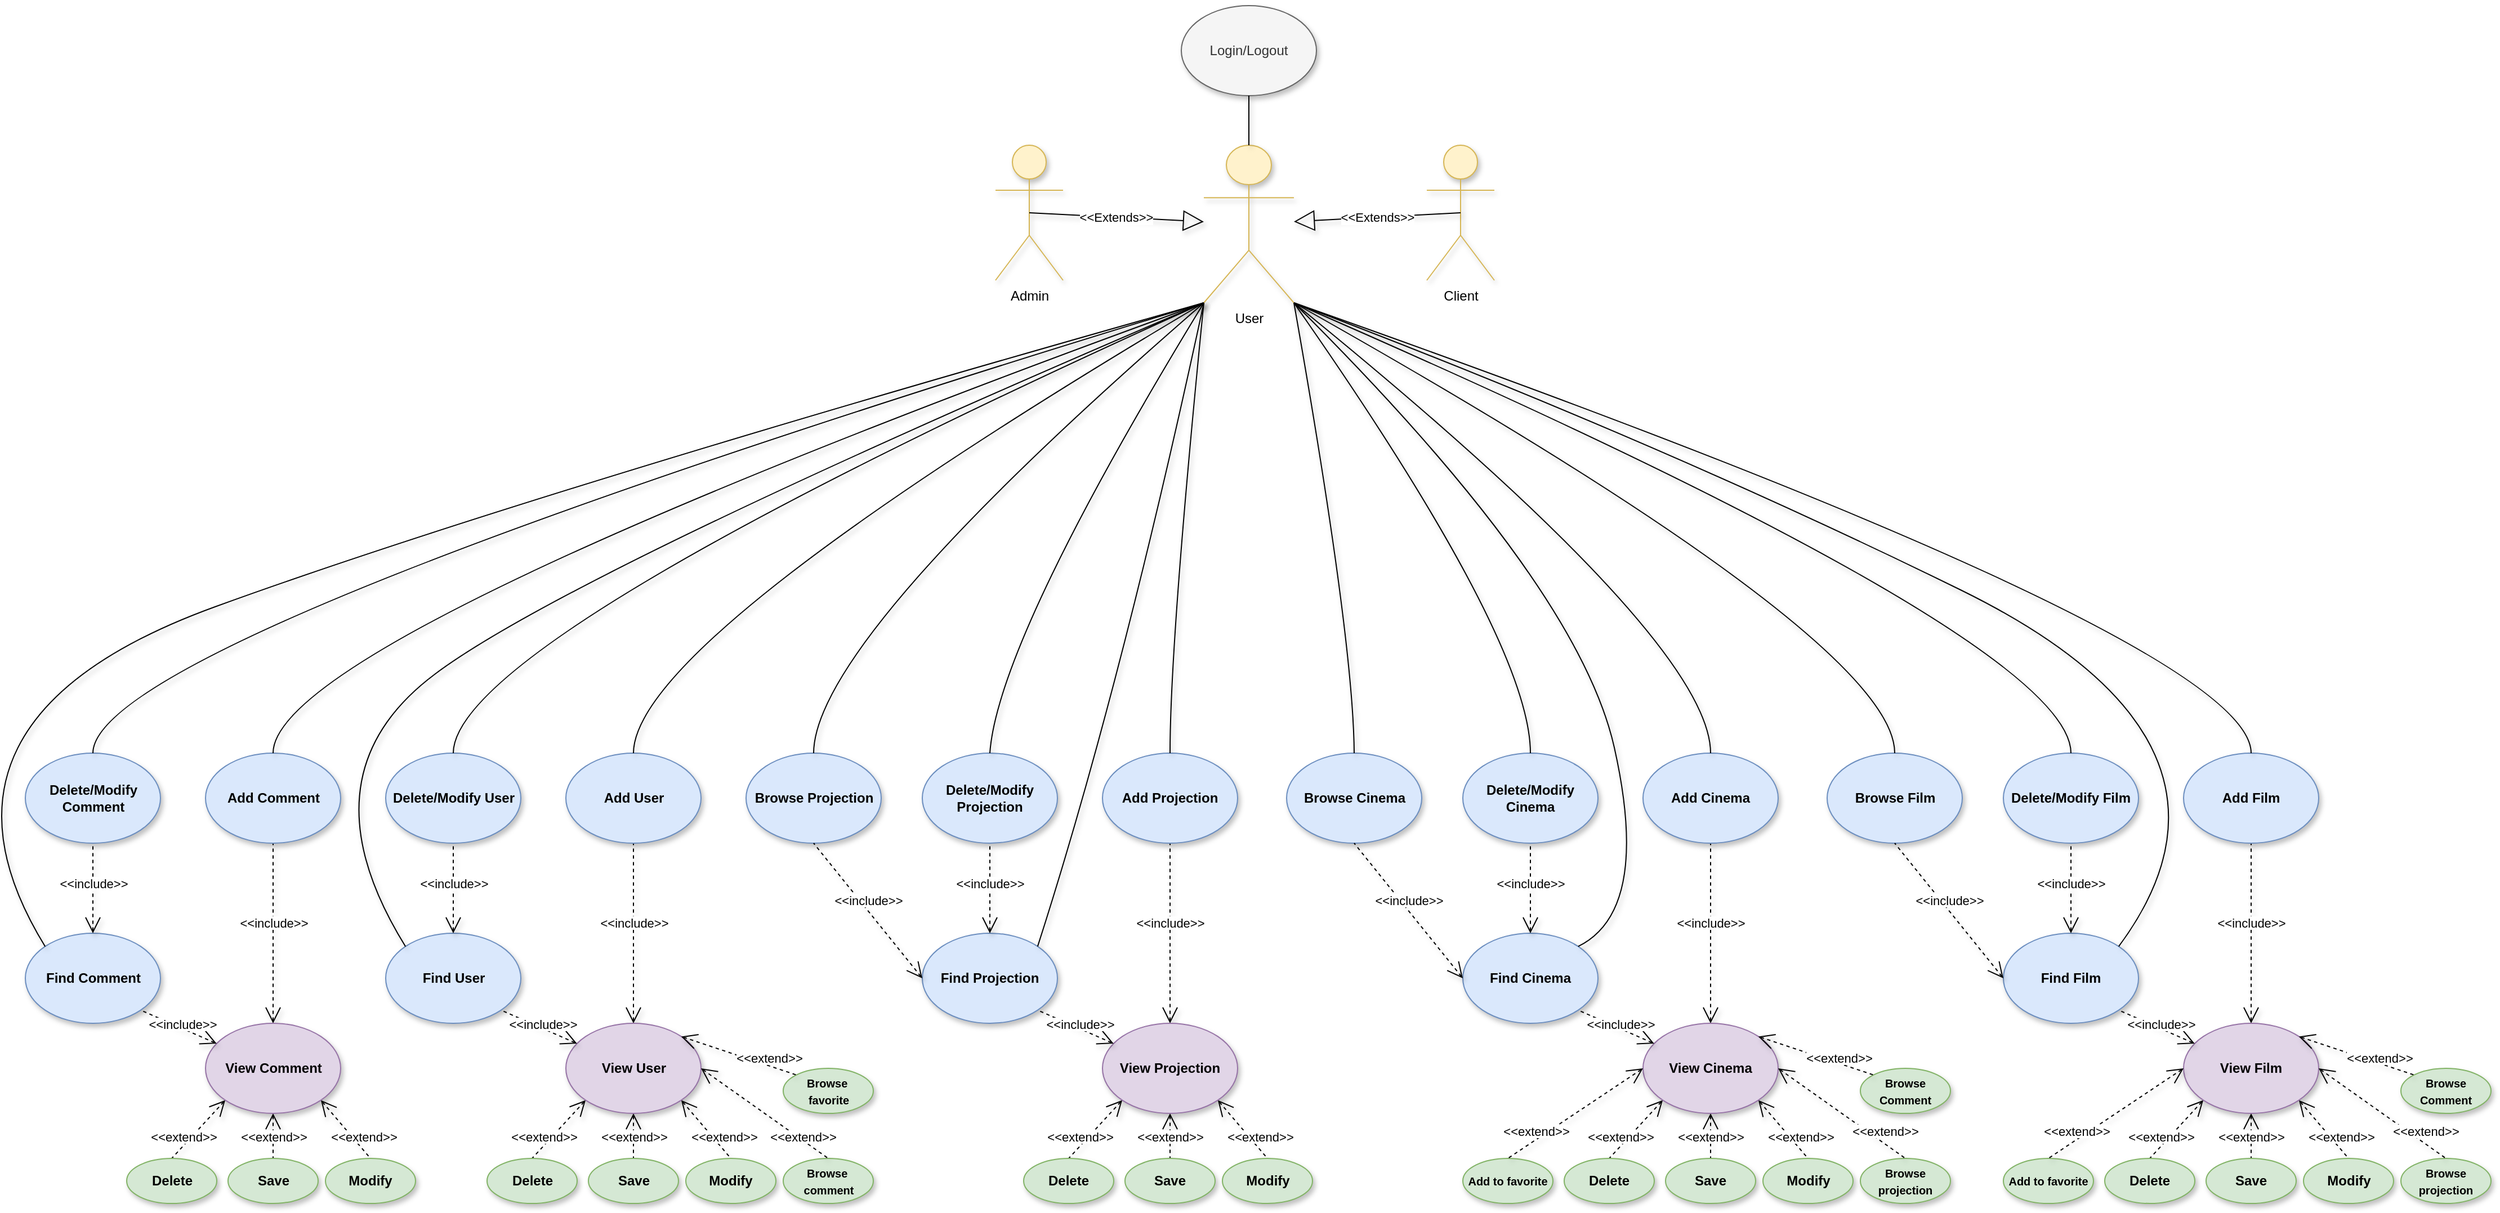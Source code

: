 <mxfile version="12.1.0" type="device" pages="1"><diagram id="BbvuW23b8s510joW4BoM" name="Pagina-1"><mxGraphModel dx="3236" dy="1794" grid="1" gridSize="10" guides="1" tooltips="1" connect="1" arrows="1" fold="1" page="1" pageScale="1" pageWidth="827" pageHeight="1169" math="0" shadow="0"><root><mxCell id="0"/><mxCell id="1" parent="0"/><mxCell id="h_1b7yaZ3pGZxx54D0NZ-1" value="User" style="shape=umlActor;verticalLabelPosition=bottom;labelBackgroundColor=#ffffff;verticalAlign=top;html=1;outlineConnect=0;fillColor=#fff2cc;strokeColor=#d6b656;shadow=1;" parent="1" vertex="1"><mxGeometry x="363" y="160" width="80" height="140" as="geometry"/></mxCell><mxCell id="h_1b7yaZ3pGZxx54D0NZ-2" value="Client" style="shape=umlActor;verticalLabelPosition=bottom;labelBackgroundColor=#ffffff;verticalAlign=top;html=1;outlineConnect=0;fillColor=#fff2cc;strokeColor=#d6b656;shadow=1;" parent="1" vertex="1"><mxGeometry x="561" y="160" width="60" height="120" as="geometry"/></mxCell><mxCell id="h_1b7yaZ3pGZxx54D0NZ-3" value="Admin" style="shape=umlActor;verticalLabelPosition=bottom;labelBackgroundColor=#ffffff;verticalAlign=top;html=1;outlineConnect=0;fillColor=#fff2cc;strokeColor=#d6b656;shadow=1;" parent="1" vertex="1"><mxGeometry x="178" y="160" width="60" height="120" as="geometry"/></mxCell><mxCell id="h_1b7yaZ3pGZxx54D0NZ-4" value="&amp;lt;&amp;lt;Extends&amp;gt;&amp;gt;" style="endArrow=block;endSize=16;endFill=0;html=1;exitX=0.5;exitY=0.5;exitDx=0;exitDy=0;exitPerimeter=0;shadow=1;" parent="1" source="h_1b7yaZ3pGZxx54D0NZ-2" target="h_1b7yaZ3pGZxx54D0NZ-1" edge="1"><mxGeometry width="160" relative="1" as="geometry"><mxPoint x="541" y="216" as="sourcePoint"/><mxPoint x="196.5" y="361" as="targetPoint"/></mxGeometry></mxCell><mxCell id="h_1b7yaZ3pGZxx54D0NZ-5" value="&amp;lt;&amp;lt;Extends&amp;gt;&amp;gt;" style="endArrow=block;endSize=16;endFill=0;html=1;exitX=0.5;exitY=0.5;exitDx=0;exitDy=0;exitPerimeter=0;shadow=1;" parent="1" source="h_1b7yaZ3pGZxx54D0NZ-3" target="h_1b7yaZ3pGZxx54D0NZ-1" edge="1"><mxGeometry width="160" relative="1" as="geometry"><mxPoint x="390" y="126" as="sourcePoint"/><mxPoint x="156.5" y="81" as="targetPoint"/></mxGeometry></mxCell><mxCell id="h_1b7yaZ3pGZxx54D0NZ-18" value="Login/Logout" style="ellipse;whiteSpace=wrap;html=1;fillColor=#f5f5f5;strokeColor=#666666;fontColor=#333333;shadow=1;" parent="1" vertex="1"><mxGeometry x="343" y="36" width="120" height="80" as="geometry"/></mxCell><mxCell id="a5YpvVyCK3dBmjp6k323-4" value="&lt;span style=&quot;background-color: rgb(255 , 255 , 255)&quot;&gt;&amp;lt;&amp;lt;include&amp;gt;&amp;gt;&lt;/span&gt;" style="edgeStyle=none;html=1;startArrow=open;endArrow=none;startSize=12;verticalAlign=bottom;dashed=1;labelBackgroundColor=none;entryX=0.5;entryY=1;entryDx=0;entryDy=0;exitX=0.5;exitY=0;exitDx=0;exitDy=0;shadow=1;" parent="1" source="a5YpvVyCK3dBmjp6k323-8" target="a5YpvVyCK3dBmjp6k323-15" edge="1"><mxGeometry width="160" relative="1" as="geometry"><mxPoint x="372" y="716" as="sourcePoint"/><mxPoint x="692.86" y="953.64" as="targetPoint"/><mxPoint as="offset"/></mxGeometry></mxCell><mxCell id="a5YpvVyCK3dBmjp6k323-5" value="&lt;span style=&quot;background-color: rgb(255 , 255 , 255)&quot;&gt;&amp;lt;&amp;lt;extend&amp;gt;&amp;gt;&lt;/span&gt;" style="edgeStyle=none;html=1;startArrow=open;endArrow=none;startSize=12;verticalAlign=bottom;dashed=1;labelBackgroundColor=none;exitX=0;exitY=1;exitDx=0;exitDy=0;entryX=0.5;entryY=0;entryDx=0;entryDy=0;shadow=1;" parent="1" source="a5YpvVyCK3dBmjp6k323-8" target="a5YpvVyCK3dBmjp6k323-9" edge="1"><mxGeometry x="0.598" y="1" width="160" relative="1" as="geometry"><mxPoint x="-69.28" y="996.9" as="sourcePoint"/><mxPoint x="-453.5" y="839" as="targetPoint"/><mxPoint as="offset"/></mxGeometry></mxCell><mxCell id="a5YpvVyCK3dBmjp6k323-6" value="&lt;span style=&quot;background-color: rgb(255 , 255 , 255)&quot;&gt;&amp;lt;&amp;lt;extend&amp;gt;&amp;gt;&lt;/span&gt;" style="edgeStyle=none;html=1;startArrow=open;endArrow=none;startSize=12;verticalAlign=bottom;dashed=1;labelBackgroundColor=none;entryX=0.5;entryY=0;entryDx=0;entryDy=0;exitX=0.5;exitY=1;exitDx=0;exitDy=0;shadow=1;" parent="1" source="a5YpvVyCK3dBmjp6k323-8" target="a5YpvVyCK3dBmjp6k323-10" edge="1"><mxGeometry x="0.5" width="160" relative="1" as="geometry"><mxPoint x="-69.28" y="981.9" as="sourcePoint"/><mxPoint x="-183.56" y="984.22" as="targetPoint"/><mxPoint as="offset"/></mxGeometry></mxCell><mxCell id="a5YpvVyCK3dBmjp6k323-7" value="&lt;span style=&quot;background-color: rgb(255 , 255 , 255)&quot;&gt;&amp;lt;&amp;lt;extend&amp;gt;&amp;gt;&lt;/span&gt;" style="edgeStyle=none;html=1;startArrow=open;endArrow=none;startSize=12;verticalAlign=bottom;dashed=1;labelBackgroundColor=none;entryX=0.5;entryY=0;entryDx=0;entryDy=0;exitX=1;exitY=1;exitDx=0;exitDy=0;shadow=1;" parent="1" source="a5YpvVyCK3dBmjp6k323-8" target="a5YpvVyCK3dBmjp6k323-11" edge="1"><mxGeometry x="0.652" y="2" width="160" relative="1" as="geometry"><mxPoint x="-69.28" y="957.9" as="sourcePoint"/><mxPoint x="-183.56" y="960.22" as="targetPoint"/><mxPoint as="offset"/></mxGeometry></mxCell><mxCell id="a5YpvVyCK3dBmjp6k323-8" value="View Comment" style="ellipse;whiteSpace=wrap;html=1;fontStyle=1;fillColor=#e1d5e7;strokeColor=#9673a6;shadow=1;" parent="1" vertex="1"><mxGeometry x="-523.5" y="940" width="120" height="80" as="geometry"/></mxCell><mxCell id="a5YpvVyCK3dBmjp6k323-9" value="Delete" style="ellipse;whiteSpace=wrap;html=1;fontStyle=1;fillColor=#d5e8d4;strokeColor=#82b366;shadow=1;" parent="1" vertex="1"><mxGeometry x="-593.5" y="1060" width="80" height="40" as="geometry"/></mxCell><mxCell id="a5YpvVyCK3dBmjp6k323-10" value="Save" style="ellipse;whiteSpace=wrap;html=1;fontStyle=1;fillColor=#d5e8d4;strokeColor=#82b366;shadow=1;" parent="1" vertex="1"><mxGeometry x="-503.5" y="1060" width="80" height="40" as="geometry"/></mxCell><mxCell id="a5YpvVyCK3dBmjp6k323-11" value="Modify" style="ellipse;whiteSpace=wrap;html=1;fontStyle=1;fillColor=#d5e8d4;strokeColor=#82b366;shadow=1;" parent="1" vertex="1"><mxGeometry x="-417" y="1060" width="80" height="40" as="geometry"/></mxCell><mxCell id="a5YpvVyCK3dBmjp6k323-12" value="Find Comment" style="ellipse;whiteSpace=wrap;html=1;fontStyle=1;fillColor=#dae8fc;strokeColor=#6c8ebf;shadow=1;" parent="1" vertex="1"><mxGeometry x="-683.5" y="860" width="120" height="80" as="geometry"/></mxCell><mxCell id="a5YpvVyCK3dBmjp6k323-13" value="Delete/Modify Comment" style="ellipse;whiteSpace=wrap;html=1;fontStyle=1;fillColor=#dae8fc;strokeColor=#6c8ebf;shadow=1;" parent="1" vertex="1"><mxGeometry x="-683.5" y="700" width="120" height="80" as="geometry"/></mxCell><mxCell id="a5YpvVyCK3dBmjp6k323-14" value="&lt;span style=&quot;background-color: rgb(255 , 255 , 255)&quot;&gt;&amp;lt;&amp;lt;include&amp;gt;&amp;gt;&lt;/span&gt;" style="edgeStyle=none;html=1;startArrow=open;endArrow=none;startSize=12;verticalAlign=bottom;dashed=1;labelBackgroundColor=none;entryX=0.5;entryY=1;entryDx=0;entryDy=0;shadow=1;" parent="1" source="a5YpvVyCK3dBmjp6k323-12" target="a5YpvVyCK3dBmjp6k323-13" edge="1"><mxGeometry x="-0.111" width="160" relative="1" as="geometry"><mxPoint x="53" y="766" as="sourcePoint"/><mxPoint x="52.04" y="724.88" as="targetPoint"/><mxPoint as="offset"/></mxGeometry></mxCell><mxCell id="a5YpvVyCK3dBmjp6k323-15" value="Add Comment" style="ellipse;whiteSpace=wrap;html=1;fontStyle=1;fillColor=#dae8fc;strokeColor=#6c8ebf;shadow=1;" parent="1" vertex="1"><mxGeometry x="-523.5" y="700" width="120" height="80" as="geometry"/></mxCell><mxCell id="a5YpvVyCK3dBmjp6k323-16" value="&lt;span style=&quot;background-color: rgb(255 , 255 , 255)&quot;&gt;&amp;lt;&amp;lt;include&amp;gt;&amp;gt;&lt;/span&gt;" style="edgeStyle=none;html=1;startArrow=open;endArrow=none;startSize=12;verticalAlign=bottom;dashed=1;labelBackgroundColor=none;entryX=1;entryY=1;entryDx=0;entryDy=0;shadow=1;" parent="1" source="a5YpvVyCK3dBmjp6k323-8" target="a5YpvVyCK3dBmjp6k323-12" edge="1"><mxGeometry x="-0.178" y="5" width="160" relative="1" as="geometry"><mxPoint x="-493.5" y="940" as="sourcePoint"/><mxPoint x="-499.9" y="775.76" as="targetPoint"/><mxPoint as="offset"/></mxGeometry></mxCell><mxCell id="a5YpvVyCK3dBmjp6k323-30" value="&lt;span style=&quot;background-color: rgb(255 , 255 , 255)&quot;&gt;&amp;lt;&amp;lt;include&amp;gt;&amp;gt;&lt;/span&gt;" style="edgeStyle=none;html=1;startArrow=open;endArrow=none;startSize=12;verticalAlign=bottom;dashed=1;labelBackgroundColor=none;entryX=0.5;entryY=1;entryDx=0;entryDy=0;exitX=0.5;exitY=0;exitDx=0;exitDy=0;shadow=1;" parent="1" source="a5YpvVyCK3dBmjp6k323-34" target="a5YpvVyCK3dBmjp6k323-41" edge="1"><mxGeometry width="160" relative="1" as="geometry"><mxPoint x="692" y="716" as="sourcePoint"/><mxPoint x="1012.86" y="953.64" as="targetPoint"/><mxPoint as="offset"/></mxGeometry></mxCell><mxCell id="a5YpvVyCK3dBmjp6k323-31" value="&lt;span style=&quot;background-color: rgb(255 , 255 , 255)&quot;&gt;&amp;lt;&amp;lt;extend&amp;gt;&amp;gt;&lt;/span&gt;" style="edgeStyle=none;html=1;startArrow=open;endArrow=none;startSize=12;verticalAlign=bottom;dashed=1;labelBackgroundColor=none;exitX=0;exitY=1;exitDx=0;exitDy=0;entryX=0.5;entryY=0;entryDx=0;entryDy=0;shadow=1;" parent="1" source="a5YpvVyCK3dBmjp6k323-34" target="a5YpvVyCK3dBmjp6k323-35" edge="1"><mxGeometry x="0.598" y="1" width="160" relative="1" as="geometry"><mxPoint x="250.72" y="996.9" as="sourcePoint"/><mxPoint x="-133.5" y="839" as="targetPoint"/><mxPoint as="offset"/></mxGeometry></mxCell><mxCell id="a5YpvVyCK3dBmjp6k323-32" value="&lt;span style=&quot;background-color: rgb(255 , 255 , 255)&quot;&gt;&amp;lt;&amp;lt;extend&amp;gt;&amp;gt;&lt;/span&gt;" style="edgeStyle=none;html=1;startArrow=open;endArrow=none;startSize=12;verticalAlign=bottom;dashed=1;labelBackgroundColor=none;entryX=0.5;entryY=0;entryDx=0;entryDy=0;exitX=0.5;exitY=1;exitDx=0;exitDy=0;shadow=1;" parent="1" source="a5YpvVyCK3dBmjp6k323-34" target="a5YpvVyCK3dBmjp6k323-36" edge="1"><mxGeometry x="0.5" width="160" relative="1" as="geometry"><mxPoint x="250.72" y="981.9" as="sourcePoint"/><mxPoint x="136.44" y="984.22" as="targetPoint"/><mxPoint as="offset"/></mxGeometry></mxCell><mxCell id="a5YpvVyCK3dBmjp6k323-33" value="&lt;span style=&quot;background-color: rgb(255 , 255 , 255)&quot;&gt;&amp;lt;&amp;lt;extend&amp;gt;&amp;gt;&lt;/span&gt;" style="edgeStyle=none;html=1;startArrow=open;endArrow=none;startSize=12;verticalAlign=bottom;dashed=1;labelBackgroundColor=none;entryX=0.5;entryY=0;entryDx=0;entryDy=0;exitX=1;exitY=1;exitDx=0;exitDy=0;shadow=1;" parent="1" source="a5YpvVyCK3dBmjp6k323-34" target="a5YpvVyCK3dBmjp6k323-37" edge="1"><mxGeometry x="0.652" y="2" width="160" relative="1" as="geometry"><mxPoint x="250.72" y="957.9" as="sourcePoint"/><mxPoint x="136.44" y="960.22" as="targetPoint"/><mxPoint as="offset"/></mxGeometry></mxCell><mxCell id="a5YpvVyCK3dBmjp6k323-34" value="View User" style="ellipse;whiteSpace=wrap;html=1;fontStyle=1;fillColor=#e1d5e7;strokeColor=#9673a6;shadow=1;" parent="1" vertex="1"><mxGeometry x="-203.5" y="940" width="120" height="80" as="geometry"/></mxCell><mxCell id="a5YpvVyCK3dBmjp6k323-35" value="Delete" style="ellipse;whiteSpace=wrap;html=1;fontStyle=1;fillColor=#d5e8d4;strokeColor=#82b366;shadow=1;" parent="1" vertex="1"><mxGeometry x="-273.5" y="1060" width="80" height="40" as="geometry"/></mxCell><mxCell id="a5YpvVyCK3dBmjp6k323-36" value="Save" style="ellipse;whiteSpace=wrap;html=1;fontStyle=1;fillColor=#d5e8d4;strokeColor=#82b366;shadow=1;" parent="1" vertex="1"><mxGeometry x="-183.5" y="1060" width="80" height="40" as="geometry"/></mxCell><mxCell id="a5YpvVyCK3dBmjp6k323-37" value="Modify" style="ellipse;whiteSpace=wrap;html=1;fontStyle=1;fillColor=#d5e8d4;strokeColor=#82b366;shadow=1;" parent="1" vertex="1"><mxGeometry x="-97" y="1060" width="80" height="40" as="geometry"/></mxCell><mxCell id="a5YpvVyCK3dBmjp6k323-38" value="Find User" style="ellipse;whiteSpace=wrap;html=1;fontStyle=1;fillColor=#dae8fc;strokeColor=#6c8ebf;shadow=1;" parent="1" vertex="1"><mxGeometry x="-363.5" y="860" width="120" height="80" as="geometry"/></mxCell><mxCell id="a5YpvVyCK3dBmjp6k323-39" value="Delete/Modify User" style="ellipse;whiteSpace=wrap;html=1;fontStyle=1;fillColor=#dae8fc;strokeColor=#6c8ebf;shadow=1;" parent="1" vertex="1"><mxGeometry x="-363.5" y="700" width="120" height="80" as="geometry"/></mxCell><mxCell id="a5YpvVyCK3dBmjp6k323-40" value="&lt;span style=&quot;background-color: rgb(255 , 255 , 255)&quot;&gt;&amp;lt;&amp;lt;include&amp;gt;&amp;gt;&lt;/span&gt;" style="edgeStyle=none;html=1;startArrow=open;endArrow=none;startSize=12;verticalAlign=bottom;dashed=1;labelBackgroundColor=none;entryX=0.5;entryY=1;entryDx=0;entryDy=0;shadow=1;" parent="1" source="a5YpvVyCK3dBmjp6k323-38" target="a5YpvVyCK3dBmjp6k323-39" edge="1"><mxGeometry x="-0.111" width="160" relative="1" as="geometry"><mxPoint x="373" y="766" as="sourcePoint"/><mxPoint x="372.04" y="724.88" as="targetPoint"/><mxPoint as="offset"/></mxGeometry></mxCell><mxCell id="a5YpvVyCK3dBmjp6k323-41" value="Add User" style="ellipse;whiteSpace=wrap;html=1;fontStyle=1;fillColor=#dae8fc;strokeColor=#6c8ebf;shadow=1;" parent="1" vertex="1"><mxGeometry x="-203.5" y="700" width="120" height="80" as="geometry"/></mxCell><mxCell id="a5YpvVyCK3dBmjp6k323-42" value="&lt;span style=&quot;background-color: rgb(255 , 255 , 255)&quot;&gt;&amp;lt;&amp;lt;include&amp;gt;&amp;gt;&lt;/span&gt;" style="edgeStyle=none;html=1;startArrow=open;endArrow=none;startSize=12;verticalAlign=bottom;dashed=1;labelBackgroundColor=none;entryX=1;entryY=1;entryDx=0;entryDy=0;shadow=1;" parent="1" source="a5YpvVyCK3dBmjp6k323-34" target="a5YpvVyCK3dBmjp6k323-38" edge="1"><mxGeometry x="-0.178" y="5" width="160" relative="1" as="geometry"><mxPoint x="-173.5" y="940" as="sourcePoint"/><mxPoint x="-179.9" y="775.76" as="targetPoint"/><mxPoint as="offset"/></mxGeometry></mxCell><mxCell id="a5YpvVyCK3dBmjp6k323-82" value="&lt;span style=&quot;background-color: rgb(255 , 255 , 255)&quot;&gt;&amp;lt;&amp;lt;include&amp;gt;&amp;gt;&lt;/span&gt;" style="edgeStyle=none;html=1;startArrow=open;endArrow=none;startSize=12;verticalAlign=bottom;dashed=1;labelBackgroundColor=none;entryX=0.5;entryY=1;entryDx=0;entryDy=0;exitX=0.5;exitY=0;exitDx=0;exitDy=0;shadow=1;" parent="1" source="a5YpvVyCK3dBmjp6k323-86" target="a5YpvVyCK3dBmjp6k323-93" edge="1"><mxGeometry width="160" relative="1" as="geometry"><mxPoint x="1168.5" y="716" as="sourcePoint"/><mxPoint x="1489.36" y="953.64" as="targetPoint"/><mxPoint as="offset"/></mxGeometry></mxCell><mxCell id="a5YpvVyCK3dBmjp6k323-83" value="&lt;span style=&quot;background-color: rgb(255 , 255 , 255)&quot;&gt;&amp;lt;&amp;lt;extend&amp;gt;&amp;gt;&lt;/span&gt;" style="edgeStyle=none;html=1;startArrow=open;endArrow=none;startSize=12;verticalAlign=bottom;dashed=1;labelBackgroundColor=none;exitX=0;exitY=1;exitDx=0;exitDy=0;entryX=0.5;entryY=0;entryDx=0;entryDy=0;shadow=1;" parent="1" source="a5YpvVyCK3dBmjp6k323-86" target="a5YpvVyCK3dBmjp6k323-87" edge="1"><mxGeometry x="0.598" y="1" width="160" relative="1" as="geometry"><mxPoint x="606.22" y="996.9" as="sourcePoint"/><mxPoint x="222" y="839" as="targetPoint"/><mxPoint as="offset"/></mxGeometry></mxCell><mxCell id="a5YpvVyCK3dBmjp6k323-84" value="&lt;span style=&quot;background-color: rgb(255 , 255 , 255)&quot;&gt;&amp;lt;&amp;lt;extend&amp;gt;&amp;gt;&lt;/span&gt;" style="edgeStyle=none;html=1;startArrow=open;endArrow=none;startSize=12;verticalAlign=bottom;dashed=1;labelBackgroundColor=none;entryX=0.5;entryY=0;entryDx=0;entryDy=0;exitX=0.5;exitY=1;exitDx=0;exitDy=0;shadow=1;" parent="1" source="a5YpvVyCK3dBmjp6k323-86" target="a5YpvVyCK3dBmjp6k323-88" edge="1"><mxGeometry x="0.5" width="160" relative="1" as="geometry"><mxPoint x="606.22" y="981.9" as="sourcePoint"/><mxPoint x="491.94" y="984.22" as="targetPoint"/><mxPoint as="offset"/></mxGeometry></mxCell><mxCell id="a5YpvVyCK3dBmjp6k323-85" value="&lt;span style=&quot;background-color: rgb(255 , 255 , 255)&quot;&gt;&amp;lt;&amp;lt;extend&amp;gt;&amp;gt;&lt;/span&gt;" style="edgeStyle=none;html=1;startArrow=open;endArrow=none;startSize=12;verticalAlign=bottom;dashed=1;labelBackgroundColor=none;entryX=0.5;entryY=0;entryDx=0;entryDy=0;exitX=1;exitY=1;exitDx=0;exitDy=0;shadow=1;" parent="1" source="a5YpvVyCK3dBmjp6k323-86" target="a5YpvVyCK3dBmjp6k323-89" edge="1"><mxGeometry x="0.652" y="2" width="160" relative="1" as="geometry"><mxPoint x="606.22" y="957.9" as="sourcePoint"/><mxPoint x="491.94" y="960.22" as="targetPoint"/><mxPoint as="offset"/></mxGeometry></mxCell><mxCell id="a5YpvVyCK3dBmjp6k323-86" value="View Projection" style="ellipse;whiteSpace=wrap;html=1;fontStyle=1;fillColor=#e1d5e7;strokeColor=#9673a6;shadow=1;" parent="1" vertex="1"><mxGeometry x="273" y="940" width="120" height="80" as="geometry"/></mxCell><mxCell id="a5YpvVyCK3dBmjp6k323-87" value="Delete" style="ellipse;whiteSpace=wrap;html=1;fontStyle=1;fillColor=#d5e8d4;strokeColor=#82b366;shadow=1;" parent="1" vertex="1"><mxGeometry x="203" y="1060" width="80" height="40" as="geometry"/></mxCell><mxCell id="a5YpvVyCK3dBmjp6k323-88" value="Save" style="ellipse;whiteSpace=wrap;html=1;fontStyle=1;fillColor=#d5e8d4;strokeColor=#82b366;shadow=1;" parent="1" vertex="1"><mxGeometry x="293" y="1060" width="80" height="40" as="geometry"/></mxCell><mxCell id="a5YpvVyCK3dBmjp6k323-89" value="Modify" style="ellipse;whiteSpace=wrap;html=1;fontStyle=1;fillColor=#d5e8d4;strokeColor=#82b366;shadow=1;" parent="1" vertex="1"><mxGeometry x="379.5" y="1060" width="80" height="40" as="geometry"/></mxCell><mxCell id="a5YpvVyCK3dBmjp6k323-90" value="Find Projection" style="ellipse;whiteSpace=wrap;html=1;fontStyle=1;fillColor=#dae8fc;strokeColor=#6c8ebf;shadow=1;" parent="1" vertex="1"><mxGeometry x="113" y="860" width="120" height="80" as="geometry"/></mxCell><mxCell id="a5YpvVyCK3dBmjp6k323-91" value="Delete/Modify Projection" style="ellipse;whiteSpace=wrap;html=1;fontStyle=1;fillColor=#dae8fc;strokeColor=#6c8ebf;shadow=1;" parent="1" vertex="1"><mxGeometry x="113" y="700" width="120" height="80" as="geometry"/></mxCell><mxCell id="a5YpvVyCK3dBmjp6k323-92" value="&lt;span style=&quot;background-color: rgb(255 , 255 , 255)&quot;&gt;&amp;lt;&amp;lt;include&amp;gt;&amp;gt;&lt;/span&gt;" style="edgeStyle=none;html=1;startArrow=open;endArrow=none;startSize=12;verticalAlign=bottom;dashed=1;labelBackgroundColor=none;entryX=0.5;entryY=1;entryDx=0;entryDy=0;shadow=1;" parent="1" source="a5YpvVyCK3dBmjp6k323-90" target="a5YpvVyCK3dBmjp6k323-91" edge="1"><mxGeometry x="-0.111" width="160" relative="1" as="geometry"><mxPoint x="849.5" y="766" as="sourcePoint"/><mxPoint x="848.54" y="724.88" as="targetPoint"/><mxPoint as="offset"/></mxGeometry></mxCell><mxCell id="a5YpvVyCK3dBmjp6k323-93" value="Add Projection" style="ellipse;whiteSpace=wrap;html=1;fontStyle=1;fillColor=#dae8fc;strokeColor=#6c8ebf;shadow=1;" parent="1" vertex="1"><mxGeometry x="273" y="700" width="120" height="80" as="geometry"/></mxCell><mxCell id="a5YpvVyCK3dBmjp6k323-94" value="&lt;span style=&quot;background-color: rgb(255 , 255 , 255)&quot;&gt;&amp;lt;&amp;lt;include&amp;gt;&amp;gt;&lt;/span&gt;" style="edgeStyle=none;html=1;startArrow=open;endArrow=none;startSize=12;verticalAlign=bottom;dashed=1;labelBackgroundColor=none;entryX=1;entryY=1;entryDx=0;entryDy=0;shadow=1;" parent="1" source="a5YpvVyCK3dBmjp6k323-86" target="a5YpvVyCK3dBmjp6k323-90" edge="1"><mxGeometry x="-0.178" y="5" width="160" relative="1" as="geometry"><mxPoint x="303" y="940" as="sourcePoint"/><mxPoint x="296.6" y="775.76" as="targetPoint"/><mxPoint as="offset"/></mxGeometry></mxCell><mxCell id="a5YpvVyCK3dBmjp6k323-96" value="&lt;b&gt;Browse&amp;nbsp;&lt;/b&gt;Projection" style="ellipse;whiteSpace=wrap;html=1;fontStyle=1;fillColor=#dae8fc;strokeColor=#6c8ebf;shadow=1;" parent="1" vertex="1"><mxGeometry x="-43.5" y="700" width="120" height="80" as="geometry"/></mxCell><mxCell id="a5YpvVyCK3dBmjp6k323-98" value="&lt;span style=&quot;background-color: rgb(255 , 255 , 255)&quot;&gt;&amp;lt;&amp;lt;include&amp;gt;&amp;gt;&lt;/span&gt;" style="edgeStyle=none;html=1;startArrow=open;endArrow=none;startSize=12;verticalAlign=bottom;dashed=1;labelBackgroundColor=none;entryX=0.5;entryY=1;entryDx=0;entryDy=0;exitX=0;exitY=0.5;exitDx=0;exitDy=0;shadow=1;" parent="1" source="a5YpvVyCK3dBmjp6k323-90" target="a5YpvVyCK3dBmjp6k323-96" edge="1"><mxGeometry width="160" relative="1" as="geometry"><mxPoint x="-133.5" y="950" as="sourcePoint"/><mxPoint x="-133.5" y="790" as="targetPoint"/><mxPoint as="offset"/></mxGeometry></mxCell><mxCell id="a5YpvVyCK3dBmjp6k323-99" value="&lt;span style=&quot;background-color: rgb(255 , 255 , 255)&quot;&gt;&amp;lt;&amp;lt;include&amp;gt;&amp;gt;&lt;/span&gt;" style="edgeStyle=none;html=1;startArrow=open;endArrow=none;startSize=12;verticalAlign=bottom;dashed=1;labelBackgroundColor=none;entryX=0.5;entryY=1;entryDx=0;entryDy=0;exitX=0.5;exitY=0;exitDx=0;exitDy=0;shadow=1;" parent="1" source="a5YpvVyCK3dBmjp6k323-103" target="a5YpvVyCK3dBmjp6k323-110" edge="1"><mxGeometry width="160" relative="1" as="geometry"><mxPoint x="1648.5" y="716" as="sourcePoint"/><mxPoint x="1969.36" y="953.64" as="targetPoint"/><mxPoint as="offset"/></mxGeometry></mxCell><mxCell id="a5YpvVyCK3dBmjp6k323-100" value="&lt;span style=&quot;background-color: rgb(255 , 255 , 255)&quot;&gt;&amp;lt;&amp;lt;extend&amp;gt;&amp;gt;&lt;/span&gt;" style="edgeStyle=none;html=1;startArrow=open;endArrow=none;startSize=12;verticalAlign=bottom;dashed=1;labelBackgroundColor=none;exitX=0;exitY=1;exitDx=0;exitDy=0;entryX=0.5;entryY=0;entryDx=0;entryDy=0;shadow=1;" parent="1" source="a5YpvVyCK3dBmjp6k323-103" target="a5YpvVyCK3dBmjp6k323-104" edge="1"><mxGeometry x="0.598" y="1" width="160" relative="1" as="geometry"><mxPoint x="1086.22" y="996.9" as="sourcePoint"/><mxPoint x="702" y="839" as="targetPoint"/><mxPoint as="offset"/></mxGeometry></mxCell><mxCell id="a5YpvVyCK3dBmjp6k323-101" value="&lt;span style=&quot;background-color: rgb(255 , 255 , 255)&quot;&gt;&amp;lt;&amp;lt;extend&amp;gt;&amp;gt;&lt;/span&gt;" style="edgeStyle=none;html=1;startArrow=open;endArrow=none;startSize=12;verticalAlign=bottom;dashed=1;labelBackgroundColor=none;entryX=0.5;entryY=0;entryDx=0;entryDy=0;exitX=0.5;exitY=1;exitDx=0;exitDy=0;shadow=1;" parent="1" source="a5YpvVyCK3dBmjp6k323-103" target="a5YpvVyCK3dBmjp6k323-105" edge="1"><mxGeometry x="0.5" width="160" relative="1" as="geometry"><mxPoint x="1086.22" y="981.9" as="sourcePoint"/><mxPoint x="971.94" y="984.22" as="targetPoint"/><mxPoint as="offset"/></mxGeometry></mxCell><mxCell id="a5YpvVyCK3dBmjp6k323-102" value="&lt;span style=&quot;background-color: rgb(255 , 255 , 255)&quot;&gt;&amp;lt;&amp;lt;extend&amp;gt;&amp;gt;&lt;/span&gt;" style="edgeStyle=none;html=1;startArrow=open;endArrow=none;startSize=12;verticalAlign=bottom;dashed=1;labelBackgroundColor=none;entryX=0.5;entryY=0;entryDx=0;entryDy=0;exitX=1;exitY=1;exitDx=0;exitDy=0;shadow=1;" parent="1" source="a5YpvVyCK3dBmjp6k323-103" target="a5YpvVyCK3dBmjp6k323-106" edge="1"><mxGeometry x="0.652" y="2" width="160" relative="1" as="geometry"><mxPoint x="1086.22" y="957.9" as="sourcePoint"/><mxPoint x="971.94" y="960.22" as="targetPoint"/><mxPoint as="offset"/></mxGeometry></mxCell><mxCell id="a5YpvVyCK3dBmjp6k323-103" value="View Cinema" style="ellipse;whiteSpace=wrap;html=1;fontStyle=1;fillColor=#e1d5e7;strokeColor=#9673a6;shadow=1;" parent="1" vertex="1"><mxGeometry x="753" y="940" width="120" height="80" as="geometry"/></mxCell><mxCell id="a5YpvVyCK3dBmjp6k323-104" value="Delete" style="ellipse;whiteSpace=wrap;html=1;fontStyle=1;fillColor=#d5e8d4;strokeColor=#82b366;shadow=1;" parent="1" vertex="1"><mxGeometry x="683" y="1060" width="80" height="40" as="geometry"/></mxCell><mxCell id="a5YpvVyCK3dBmjp6k323-105" value="Save" style="ellipse;whiteSpace=wrap;html=1;fontStyle=1;fillColor=#d5e8d4;strokeColor=#82b366;shadow=1;" parent="1" vertex="1"><mxGeometry x="773" y="1060" width="80" height="40" as="geometry"/></mxCell><mxCell id="a5YpvVyCK3dBmjp6k323-106" value="Modify" style="ellipse;whiteSpace=wrap;html=1;fontStyle=1;fillColor=#d5e8d4;strokeColor=#82b366;shadow=1;" parent="1" vertex="1"><mxGeometry x="859.5" y="1060" width="80" height="40" as="geometry"/></mxCell><mxCell id="a5YpvVyCK3dBmjp6k323-107" value="Find Cinema" style="ellipse;whiteSpace=wrap;html=1;fontStyle=1;fillColor=#dae8fc;strokeColor=#6c8ebf;shadow=1;" parent="1" vertex="1"><mxGeometry x="593" y="860" width="120" height="80" as="geometry"/></mxCell><mxCell id="a5YpvVyCK3dBmjp6k323-108" value="Delete/Modify Cinema" style="ellipse;whiteSpace=wrap;html=1;fontStyle=1;fillColor=#dae8fc;strokeColor=#6c8ebf;shadow=1;" parent="1" vertex="1"><mxGeometry x="593" y="700" width="120" height="80" as="geometry"/></mxCell><mxCell id="a5YpvVyCK3dBmjp6k323-109" value="&lt;span style=&quot;background-color: rgb(255 , 255 , 255)&quot;&gt;&amp;lt;&amp;lt;include&amp;gt;&amp;gt;&lt;/span&gt;" style="edgeStyle=none;html=1;startArrow=open;endArrow=none;startSize=12;verticalAlign=bottom;dashed=1;labelBackgroundColor=none;entryX=0.5;entryY=1;entryDx=0;entryDy=0;shadow=1;" parent="1" source="a5YpvVyCK3dBmjp6k323-107" target="a5YpvVyCK3dBmjp6k323-108" edge="1"><mxGeometry x="-0.111" width="160" relative="1" as="geometry"><mxPoint x="1329.5" y="766" as="sourcePoint"/><mxPoint x="1328.54" y="724.88" as="targetPoint"/><mxPoint as="offset"/></mxGeometry></mxCell><mxCell id="a5YpvVyCK3dBmjp6k323-110" value="Add Cinema" style="ellipse;whiteSpace=wrap;html=1;fontStyle=1;fillColor=#dae8fc;strokeColor=#6c8ebf;shadow=1;" parent="1" vertex="1"><mxGeometry x="753" y="700" width="120" height="80" as="geometry"/></mxCell><mxCell id="a5YpvVyCK3dBmjp6k323-111" value="&lt;span style=&quot;background-color: rgb(255 , 255 , 255)&quot;&gt;&amp;lt;&amp;lt;include&amp;gt;&amp;gt;&lt;/span&gt;" style="edgeStyle=none;html=1;startArrow=open;endArrow=none;startSize=12;verticalAlign=bottom;dashed=1;labelBackgroundColor=none;entryX=1;entryY=1;entryDx=0;entryDy=0;shadow=1;" parent="1" source="a5YpvVyCK3dBmjp6k323-103" target="a5YpvVyCK3dBmjp6k323-107" edge="1"><mxGeometry x="-0.178" y="5" width="160" relative="1" as="geometry"><mxPoint x="783" y="940" as="sourcePoint"/><mxPoint x="776.6" y="775.76" as="targetPoint"/><mxPoint as="offset"/></mxGeometry></mxCell><mxCell id="a5YpvVyCK3dBmjp6k323-112" value="&lt;b&gt;Browse Cinema&lt;/b&gt;" style="ellipse;whiteSpace=wrap;html=1;fontStyle=1;fillColor=#dae8fc;strokeColor=#6c8ebf;shadow=1;" parent="1" vertex="1"><mxGeometry x="436.5" y="700" width="120" height="80" as="geometry"/></mxCell><mxCell id="a5YpvVyCK3dBmjp6k323-113" value="&lt;span style=&quot;background-color: rgb(255 , 255 , 255)&quot;&gt;&amp;lt;&amp;lt;include&amp;gt;&amp;gt;&lt;/span&gt;" style="edgeStyle=none;html=1;startArrow=open;endArrow=none;startSize=12;verticalAlign=bottom;dashed=1;labelBackgroundColor=none;entryX=0.5;entryY=1;entryDx=0;entryDy=0;exitX=0;exitY=0.5;exitDx=0;exitDy=0;shadow=1;" parent="1" source="a5YpvVyCK3dBmjp6k323-107" target="a5YpvVyCK3dBmjp6k323-112" edge="1"><mxGeometry width="160" relative="1" as="geometry"><mxPoint x="346.5" y="950" as="sourcePoint"/><mxPoint x="346.5" y="790" as="targetPoint"/><mxPoint as="offset"/></mxGeometry></mxCell><mxCell id="a5YpvVyCK3dBmjp6k323-115" value="&lt;font style=&quot;font-size: 10px&quot;&gt;Browse projection&lt;/font&gt;" style="ellipse;whiteSpace=wrap;html=1;fontStyle=1;fillColor=#d5e8d4;strokeColor=#82b366;shadow=1;" parent="1" vertex="1"><mxGeometry x="946" y="1060" width="80" height="40" as="geometry"/></mxCell><mxCell id="a5YpvVyCK3dBmjp6k323-116" value="&lt;font style=&quot;font-size: 10px&quot;&gt;Add to favorite&lt;/font&gt;" style="ellipse;whiteSpace=wrap;html=1;fontStyle=1;fillColor=#d5e8d4;strokeColor=#82b366;shadow=1;" parent="1" vertex="1"><mxGeometry x="593" y="1060" width="80" height="40" as="geometry"/></mxCell><mxCell id="a5YpvVyCK3dBmjp6k323-119" value="&lt;span style=&quot;background-color: rgb(255 , 255 , 255)&quot;&gt;&amp;lt;&amp;lt;extend&amp;gt;&amp;gt;&lt;/span&gt;" style="edgeStyle=none;html=1;startArrow=open;endArrow=none;startSize=12;verticalAlign=bottom;dashed=1;labelBackgroundColor=none;exitX=0;exitY=0.5;exitDx=0;exitDy=0;entryX=0.5;entryY=0;entryDx=0;entryDy=0;shadow=1;" parent="1" source="a5YpvVyCK3dBmjp6k323-103" target="a5YpvVyCK3dBmjp6k323-116" edge="1"><mxGeometry x="0.598" y="1" width="160" relative="1" as="geometry"><mxPoint x="780.574" y="1018.284" as="sourcePoint"/><mxPoint x="733" y="1070" as="targetPoint"/><mxPoint as="offset"/></mxGeometry></mxCell><mxCell id="a5YpvVyCK3dBmjp6k323-120" value="&lt;span style=&quot;background-color: rgb(255 , 255 , 255)&quot;&gt;&amp;lt;&amp;lt;extend&amp;gt;&amp;gt;&lt;/span&gt;" style="edgeStyle=none;html=1;startArrow=open;endArrow=none;startSize=12;verticalAlign=bottom;dashed=1;labelBackgroundColor=none;entryX=0.5;entryY=0;entryDx=0;entryDy=0;exitX=1;exitY=0.5;exitDx=0;exitDy=0;shadow=1;" parent="1" source="a5YpvVyCK3dBmjp6k323-103" target="a5YpvVyCK3dBmjp6k323-115" edge="1"><mxGeometry x="0.652" y="2" width="160" relative="1" as="geometry"><mxPoint x="865.426" y="1018.284" as="sourcePoint"/><mxPoint x="909.5" y="1070" as="targetPoint"/><mxPoint as="offset"/></mxGeometry></mxCell><mxCell id="a5YpvVyCK3dBmjp6k323-121" value="&lt;font style=&quot;font-size: 10px&quot;&gt;Browse Comment&lt;/font&gt;" style="ellipse;whiteSpace=wrap;html=1;fontStyle=1;fillColor=#d5e8d4;strokeColor=#82b366;shadow=1;" parent="1" vertex="1"><mxGeometry x="946" y="980" width="80" height="40" as="geometry"/></mxCell><mxCell id="a5YpvVyCK3dBmjp6k323-122" value="&lt;span style=&quot;background-color: rgb(255 , 255 , 255)&quot;&gt;&amp;lt;&amp;lt;extend&amp;gt;&amp;gt;&lt;/span&gt;" style="edgeStyle=none;html=1;startArrow=open;endArrow=none;startSize=12;verticalAlign=bottom;dashed=1;labelBackgroundColor=none;entryX=0;entryY=0;entryDx=0;entryDy=0;exitX=1;exitY=0;exitDx=0;exitDy=0;shadow=1;" parent="1" source="a5YpvVyCK3dBmjp6k323-103" target="a5YpvVyCK3dBmjp6k323-121" edge="1"><mxGeometry x="0.416" y="-4" width="160" relative="1" as="geometry"><mxPoint x="883" y="990" as="sourcePoint"/><mxPoint x="996" y="1070" as="targetPoint"/><mxPoint as="offset"/></mxGeometry></mxCell><mxCell id="a5YpvVyCK3dBmjp6k323-165" value="&lt;span style=&quot;background-color: rgb(255 , 255 , 255)&quot;&gt;&amp;lt;&amp;lt;include&amp;gt;&amp;gt;&lt;/span&gt;" style="edgeStyle=none;html=1;startArrow=open;endArrow=none;startSize=12;verticalAlign=bottom;dashed=1;labelBackgroundColor=none;entryX=0.5;entryY=1;entryDx=0;entryDy=0;exitX=0.5;exitY=0;exitDx=0;exitDy=0;shadow=1;" parent="1" source="a5YpvVyCK3dBmjp6k323-169" target="a5YpvVyCK3dBmjp6k323-176" edge="1"><mxGeometry width="160" relative="1" as="geometry"><mxPoint x="2128.5" y="716" as="sourcePoint"/><mxPoint x="2449.36" y="953.64" as="targetPoint"/><mxPoint as="offset"/></mxGeometry></mxCell><mxCell id="a5YpvVyCK3dBmjp6k323-166" value="&lt;span style=&quot;background-color: rgb(255 , 255 , 255)&quot;&gt;&amp;lt;&amp;lt;extend&amp;gt;&amp;gt;&lt;/span&gt;" style="edgeStyle=none;html=1;startArrow=open;endArrow=none;startSize=12;verticalAlign=bottom;dashed=1;labelBackgroundColor=none;exitX=0;exitY=1;exitDx=0;exitDy=0;entryX=0.5;entryY=0;entryDx=0;entryDy=0;shadow=1;" parent="1" source="a5YpvVyCK3dBmjp6k323-169" target="a5YpvVyCK3dBmjp6k323-170" edge="1"><mxGeometry x="0.598" y="1" width="160" relative="1" as="geometry"><mxPoint x="1566.22" y="996.9" as="sourcePoint"/><mxPoint x="1182" y="839" as="targetPoint"/><mxPoint as="offset"/></mxGeometry></mxCell><mxCell id="a5YpvVyCK3dBmjp6k323-167" value="&lt;span style=&quot;background-color: rgb(255 , 255 , 255)&quot;&gt;&amp;lt;&amp;lt;extend&amp;gt;&amp;gt;&lt;/span&gt;" style="edgeStyle=none;html=1;startArrow=open;endArrow=none;startSize=12;verticalAlign=bottom;dashed=1;labelBackgroundColor=none;entryX=0.5;entryY=0;entryDx=0;entryDy=0;exitX=0.5;exitY=1;exitDx=0;exitDy=0;shadow=1;" parent="1" source="a5YpvVyCK3dBmjp6k323-169" target="a5YpvVyCK3dBmjp6k323-171" edge="1"><mxGeometry x="0.5" width="160" relative="1" as="geometry"><mxPoint x="1566.22" y="981.9" as="sourcePoint"/><mxPoint x="1451.94" y="984.22" as="targetPoint"/><mxPoint as="offset"/></mxGeometry></mxCell><mxCell id="a5YpvVyCK3dBmjp6k323-168" value="&lt;span style=&quot;background-color: rgb(255 , 255 , 255)&quot;&gt;&amp;lt;&amp;lt;extend&amp;gt;&amp;gt;&lt;/span&gt;" style="edgeStyle=none;html=1;startArrow=open;endArrow=none;startSize=12;verticalAlign=bottom;dashed=1;labelBackgroundColor=none;entryX=0.5;entryY=0;entryDx=0;entryDy=0;exitX=1;exitY=1;exitDx=0;exitDy=0;shadow=1;" parent="1" source="a5YpvVyCK3dBmjp6k323-169" target="a5YpvVyCK3dBmjp6k323-172" edge="1"><mxGeometry x="0.652" y="2" width="160" relative="1" as="geometry"><mxPoint x="1566.22" y="957.9" as="sourcePoint"/><mxPoint x="1451.94" y="960.22" as="targetPoint"/><mxPoint as="offset"/></mxGeometry></mxCell><mxCell id="a5YpvVyCK3dBmjp6k323-169" value="View Film" style="ellipse;whiteSpace=wrap;html=1;fontStyle=1;fillColor=#e1d5e7;strokeColor=#9673a6;shadow=1;" parent="1" vertex="1"><mxGeometry x="1233" y="940" width="120" height="80" as="geometry"/></mxCell><mxCell id="a5YpvVyCK3dBmjp6k323-170" value="Delete" style="ellipse;whiteSpace=wrap;html=1;fontStyle=1;fillColor=#d5e8d4;strokeColor=#82b366;shadow=1;" parent="1" vertex="1"><mxGeometry x="1163" y="1060" width="80" height="40" as="geometry"/></mxCell><mxCell id="a5YpvVyCK3dBmjp6k323-171" value="Save" style="ellipse;whiteSpace=wrap;html=1;fontStyle=1;fillColor=#d5e8d4;strokeColor=#82b366;shadow=1;" parent="1" vertex="1"><mxGeometry x="1253" y="1060" width="80" height="40" as="geometry"/></mxCell><mxCell id="a5YpvVyCK3dBmjp6k323-172" value="Modify" style="ellipse;whiteSpace=wrap;html=1;fontStyle=1;fillColor=#d5e8d4;strokeColor=#82b366;shadow=1;" parent="1" vertex="1"><mxGeometry x="1339.5" y="1060" width="80" height="40" as="geometry"/></mxCell><mxCell id="a5YpvVyCK3dBmjp6k323-173" value="Find Film" style="ellipse;whiteSpace=wrap;html=1;fontStyle=1;fillColor=#dae8fc;strokeColor=#6c8ebf;shadow=1;" parent="1" vertex="1"><mxGeometry x="1073" y="860" width="120" height="80" as="geometry"/></mxCell><mxCell id="a5YpvVyCK3dBmjp6k323-174" value="Delete/Modify Film" style="ellipse;whiteSpace=wrap;html=1;fontStyle=1;fillColor=#dae8fc;strokeColor=#6c8ebf;shadow=1;" parent="1" vertex="1"><mxGeometry x="1073" y="700" width="120" height="80" as="geometry"/></mxCell><mxCell id="a5YpvVyCK3dBmjp6k323-175" value="&lt;span style=&quot;background-color: rgb(255 , 255 , 255)&quot;&gt;&amp;lt;&amp;lt;include&amp;gt;&amp;gt;&lt;/span&gt;" style="edgeStyle=none;html=1;startArrow=open;endArrow=none;startSize=12;verticalAlign=bottom;dashed=1;labelBackgroundColor=none;entryX=0.5;entryY=1;entryDx=0;entryDy=0;shadow=1;" parent="1" source="a5YpvVyCK3dBmjp6k323-173" target="a5YpvVyCK3dBmjp6k323-174" edge="1"><mxGeometry x="-0.111" width="160" relative="1" as="geometry"><mxPoint x="1809.5" y="766" as="sourcePoint"/><mxPoint x="1808.54" y="724.88" as="targetPoint"/><mxPoint as="offset"/></mxGeometry></mxCell><mxCell id="a5YpvVyCK3dBmjp6k323-176" value="Add Film" style="ellipse;whiteSpace=wrap;html=1;fontStyle=1;fillColor=#dae8fc;strokeColor=#6c8ebf;shadow=1;" parent="1" vertex="1"><mxGeometry x="1233" y="700" width="120" height="80" as="geometry"/></mxCell><mxCell id="a5YpvVyCK3dBmjp6k323-177" value="&lt;span style=&quot;background-color: rgb(255 , 255 , 255)&quot;&gt;&amp;lt;&amp;lt;include&amp;gt;&amp;gt;&lt;/span&gt;" style="edgeStyle=none;html=1;startArrow=open;endArrow=none;startSize=12;verticalAlign=bottom;dashed=1;labelBackgroundColor=none;entryX=1;entryY=1;entryDx=0;entryDy=0;shadow=1;" parent="1" source="a5YpvVyCK3dBmjp6k323-169" target="a5YpvVyCK3dBmjp6k323-173" edge="1"><mxGeometry x="-0.178" y="5" width="160" relative="1" as="geometry"><mxPoint x="1263" y="940" as="sourcePoint"/><mxPoint x="1256.6" y="775.76" as="targetPoint"/><mxPoint as="offset"/></mxGeometry></mxCell><mxCell id="a5YpvVyCK3dBmjp6k323-178" value="&lt;b&gt;Browse Film&lt;/b&gt;" style="ellipse;whiteSpace=wrap;html=1;fontStyle=1;fillColor=#dae8fc;strokeColor=#6c8ebf;shadow=1;" parent="1" vertex="1"><mxGeometry x="916.5" y="700" width="120" height="80" as="geometry"/></mxCell><mxCell id="a5YpvVyCK3dBmjp6k323-179" value="&lt;span style=&quot;background-color: rgb(255 , 255 , 255)&quot;&gt;&amp;lt;&amp;lt;include&amp;gt;&amp;gt;&lt;/span&gt;" style="edgeStyle=none;html=1;startArrow=open;endArrow=none;startSize=12;verticalAlign=bottom;dashed=1;labelBackgroundColor=none;entryX=0.5;entryY=1;entryDx=0;entryDy=0;exitX=0;exitY=0.5;exitDx=0;exitDy=0;shadow=1;" parent="1" source="a5YpvVyCK3dBmjp6k323-173" target="a5YpvVyCK3dBmjp6k323-178" edge="1"><mxGeometry width="160" relative="1" as="geometry"><mxPoint x="826.5" y="950" as="sourcePoint"/><mxPoint x="826.5" y="790" as="targetPoint"/><mxPoint as="offset"/></mxGeometry></mxCell><mxCell id="a5YpvVyCK3dBmjp6k323-180" value="&lt;font style=&quot;font-size: 10px&quot;&gt;Browse projection&lt;/font&gt;" style="ellipse;whiteSpace=wrap;html=1;fontStyle=1;fillColor=#d5e8d4;strokeColor=#82b366;shadow=1;" parent="1" vertex="1"><mxGeometry x="1426" y="1060" width="80" height="40" as="geometry"/></mxCell><mxCell id="a5YpvVyCK3dBmjp6k323-181" value="&lt;span style=&quot;font-size: 10px&quot;&gt;Add to favorite&lt;/span&gt;" style="ellipse;whiteSpace=wrap;html=1;fontStyle=1;fillColor=#d5e8d4;strokeColor=#82b366;shadow=1;" parent="1" vertex="1"><mxGeometry x="1073" y="1060" width="80" height="40" as="geometry"/></mxCell><mxCell id="a5YpvVyCK3dBmjp6k323-182" value="&lt;span style=&quot;background-color: rgb(255 , 255 , 255)&quot;&gt;&amp;lt;&amp;lt;extend&amp;gt;&amp;gt;&lt;/span&gt;" style="edgeStyle=none;html=1;startArrow=open;endArrow=none;startSize=12;verticalAlign=bottom;dashed=1;labelBackgroundColor=none;exitX=0;exitY=0.5;exitDx=0;exitDy=0;entryX=0.5;entryY=0;entryDx=0;entryDy=0;shadow=1;" parent="1" source="a5YpvVyCK3dBmjp6k323-169" target="a5YpvVyCK3dBmjp6k323-181" edge="1"><mxGeometry x="0.598" y="1" width="160" relative="1" as="geometry"><mxPoint x="1260.574" y="1018.284" as="sourcePoint"/><mxPoint x="1213" y="1070" as="targetPoint"/><mxPoint as="offset"/></mxGeometry></mxCell><mxCell id="a5YpvVyCK3dBmjp6k323-183" value="&lt;span style=&quot;background-color: rgb(255 , 255 , 255)&quot;&gt;&amp;lt;&amp;lt;extend&amp;gt;&amp;gt;&lt;/span&gt;" style="edgeStyle=none;html=1;startArrow=open;endArrow=none;startSize=12;verticalAlign=bottom;dashed=1;labelBackgroundColor=none;entryX=0.5;entryY=0;entryDx=0;entryDy=0;exitX=1;exitY=0.5;exitDx=0;exitDy=0;shadow=1;" parent="1" source="a5YpvVyCK3dBmjp6k323-169" target="a5YpvVyCK3dBmjp6k323-180" edge="1"><mxGeometry x="0.652" y="2" width="160" relative="1" as="geometry"><mxPoint x="1345.426" y="1018.284" as="sourcePoint"/><mxPoint x="1389.5" y="1070" as="targetPoint"/><mxPoint as="offset"/></mxGeometry></mxCell><mxCell id="a5YpvVyCK3dBmjp6k323-184" value="&lt;font style=&quot;font-size: 10px&quot;&gt;Browse Comment&lt;/font&gt;" style="ellipse;whiteSpace=wrap;html=1;fontStyle=1;fillColor=#d5e8d4;strokeColor=#82b366;shadow=1;" parent="1" vertex="1"><mxGeometry x="1426" y="980" width="80" height="40" as="geometry"/></mxCell><mxCell id="a5YpvVyCK3dBmjp6k323-185" value="&lt;span style=&quot;background-color: rgb(255 , 255 , 255)&quot;&gt;&amp;lt;&amp;lt;extend&amp;gt;&amp;gt;&lt;/span&gt;" style="edgeStyle=none;html=1;startArrow=open;endArrow=none;startSize=12;verticalAlign=bottom;dashed=1;labelBackgroundColor=none;entryX=0;entryY=0;entryDx=0;entryDy=0;exitX=1;exitY=0;exitDx=0;exitDy=0;shadow=1;" parent="1" source="a5YpvVyCK3dBmjp6k323-169" target="a5YpvVyCK3dBmjp6k323-184" edge="1"><mxGeometry x="0.416" y="-4" width="160" relative="1" as="geometry"><mxPoint x="1363" y="990" as="sourcePoint"/><mxPoint x="1476" y="1070" as="targetPoint"/><mxPoint as="offset"/></mxGeometry></mxCell><mxCell id="a5YpvVyCK3dBmjp6k323-188" value="&lt;span style=&quot;font-size: 10px&quot;&gt;Browse&amp;nbsp;&lt;br&gt;&lt;/span&gt;&lt;font style=&quot;font-size: 10px&quot;&gt;comment&lt;/font&gt;" style="ellipse;whiteSpace=wrap;html=1;fontStyle=1;fillColor=#d5e8d4;strokeColor=#82b366;shadow=1;" parent="1" vertex="1"><mxGeometry x="-10.5" y="1060" width="80" height="40" as="geometry"/></mxCell><mxCell id="a5YpvVyCK3dBmjp6k323-189" value="&lt;span style=&quot;font-size: 10px&quot;&gt;Browse&amp;nbsp;&lt;br&gt;&lt;/span&gt;&lt;font style=&quot;font-size: 10px&quot;&gt;favorite&lt;/font&gt;" style="ellipse;whiteSpace=wrap;html=1;fontStyle=1;fillColor=#d5e8d4;strokeColor=#82b366;shadow=1;" parent="1" vertex="1"><mxGeometry x="-10.5" y="980" width="80" height="40" as="geometry"/></mxCell><mxCell id="a5YpvVyCK3dBmjp6k323-190" value="&lt;span style=&quot;background-color: rgb(255 , 255 , 255)&quot;&gt;&amp;lt;&amp;lt;extend&amp;gt;&amp;gt;&lt;/span&gt;" style="edgeStyle=none;html=1;startArrow=open;endArrow=none;startSize=12;verticalAlign=bottom;dashed=1;labelBackgroundColor=none;entryX=0.5;entryY=0;entryDx=0;entryDy=0;exitX=1;exitY=0.5;exitDx=0;exitDy=0;shadow=1;" parent="1" source="a5YpvVyCK3dBmjp6k323-34" target="a5YpvVyCK3dBmjp6k323-188" edge="1"><mxGeometry x="0.645" y="-5" width="160" relative="1" as="geometry"><mxPoint x="-91.074" y="1018.284" as="sourcePoint"/><mxPoint x="-47" y="1070" as="targetPoint"/><mxPoint as="offset"/></mxGeometry></mxCell><mxCell id="a5YpvVyCK3dBmjp6k323-191" value="&lt;span style=&quot;background-color: rgb(255 , 255 , 255)&quot;&gt;&amp;lt;&amp;lt;extend&amp;gt;&amp;gt;&lt;/span&gt;" style="edgeStyle=none;html=1;startArrow=open;endArrow=none;startSize=12;verticalAlign=bottom;dashed=1;labelBackgroundColor=none;entryX=0;entryY=0;entryDx=0;entryDy=0;exitX=1;exitY=0;exitDx=0;exitDy=0;shadow=1;" parent="1" source="a5YpvVyCK3dBmjp6k323-34" target="a5YpvVyCK3dBmjp6k323-189" edge="1"><mxGeometry x="0.531" y="-2" width="160" relative="1" as="geometry"><mxPoint x="-73.5" y="990" as="sourcePoint"/><mxPoint x="39.5" y="1070" as="targetPoint"/><mxPoint as="offset"/></mxGeometry></mxCell><mxCell id="a5YpvVyCK3dBmjp6k323-194" value="" style="endArrow=none;html=1;entryX=0.5;entryY=1;entryDx=0;entryDy=0;exitX=0.5;exitY=0;exitDx=0;exitDy=0;exitPerimeter=0;shadow=1;" parent="1" source="h_1b7yaZ3pGZxx54D0NZ-1" target="h_1b7yaZ3pGZxx54D0NZ-18" edge="1"><mxGeometry width="50" height="50" relative="1" as="geometry"><mxPoint x="-520" y="886" as="sourcePoint"/><mxPoint x="-470" y="836" as="targetPoint"/></mxGeometry></mxCell><mxCell id="a5YpvVyCK3dBmjp6k323-197" value="" style="endArrow=none;html=1;exitX=0.5;exitY=0;exitDx=0;exitDy=0;strokeColor=#000000;curved=1;entryX=0;entryY=1;entryDx=0;entryDy=0;entryPerimeter=0;shadow=1;" parent="1" source="a5YpvVyCK3dBmjp6k323-13" target="h_1b7yaZ3pGZxx54D0NZ-1" edge="1"><mxGeometry width="50" height="50" relative="1" as="geometry"><mxPoint x="-612" y="710" as="sourcePoint"/><mxPoint x="370" y="580" as="targetPoint"/><Array as="points"><mxPoint x="-623" y="600"/></Array></mxGeometry></mxCell><mxCell id="a5YpvVyCK3dBmjp6k323-199" value="" style="endArrow=none;html=1;exitX=0.5;exitY=0;exitDx=0;exitDy=0;strokeColor=#000000;curved=1;entryX=0;entryY=1;entryDx=0;entryDy=0;entryPerimeter=0;shadow=1;" parent="1" source="a5YpvVyCK3dBmjp6k323-15" target="h_1b7yaZ3pGZxx54D0NZ-1" edge="1"><mxGeometry width="50" height="50" relative="1" as="geometry"><mxPoint x="-452" y="710.0" as="sourcePoint"/><mxPoint x="383" y="594" as="targetPoint"/><Array as="points"><mxPoint x="-464" y="600"/></Array></mxGeometry></mxCell><mxCell id="a5YpvVyCK3dBmjp6k323-200" value="" style="endArrow=none;html=1;exitX=0.5;exitY=0;exitDx=0;exitDy=0;strokeColor=#000000;curved=1;entryX=0;entryY=1;entryDx=0;entryDy=0;entryPerimeter=0;shadow=1;" parent="1" source="a5YpvVyCK3dBmjp6k323-39" target="h_1b7yaZ3pGZxx54D0NZ-1" edge="1"><mxGeometry width="50" height="50" relative="1" as="geometry"><mxPoint x="-292" y="710.0" as="sourcePoint"/><mxPoint x="383" y="594" as="targetPoint"/><Array as="points"><mxPoint x="-303" y="600"/></Array></mxGeometry></mxCell><mxCell id="a5YpvVyCK3dBmjp6k323-201" value="" style="endArrow=none;html=1;exitX=0.5;exitY=0;exitDx=0;exitDy=0;strokeColor=#000000;curved=1;entryX=0;entryY=1;entryDx=0;entryDy=0;entryPerimeter=0;shadow=1;" parent="1" source="a5YpvVyCK3dBmjp6k323-41" target="h_1b7yaZ3pGZxx54D0NZ-1" edge="1"><mxGeometry width="50" height="50" relative="1" as="geometry"><mxPoint x="-132" y="710.0" as="sourcePoint"/><mxPoint x="383" y="594" as="targetPoint"/><Array as="points"><mxPoint x="-143" y="600"/></Array></mxGeometry></mxCell><mxCell id="a5YpvVyCK3dBmjp6k323-202" value="" style="endArrow=none;html=1;exitX=0.5;exitY=0;exitDx=0;exitDy=0;strokeColor=#000000;curved=1;entryX=0;entryY=1;entryDx=0;entryDy=0;entryPerimeter=0;shadow=1;" parent="1" source="a5YpvVyCK3dBmjp6k323-96" target="h_1b7yaZ3pGZxx54D0NZ-1" edge="1"><mxGeometry width="50" height="50" relative="1" as="geometry"><mxPoint x="28" y="710.0" as="sourcePoint"/><mxPoint x="383" y="594" as="targetPoint"/><Array as="points"><mxPoint x="17" y="600"/></Array></mxGeometry></mxCell><mxCell id="a5YpvVyCK3dBmjp6k323-203" value="" style="endArrow=none;html=1;exitX=0.5;exitY=0;exitDx=0;exitDy=0;strokeColor=#000000;curved=1;entryX=0;entryY=1;entryDx=0;entryDy=0;entryPerimeter=0;shadow=1;" parent="1" source="a5YpvVyCK3dBmjp6k323-91" target="h_1b7yaZ3pGZxx54D0NZ-1" edge="1"><mxGeometry width="50" height="50" relative="1" as="geometry"><mxPoint x="188" y="710.0" as="sourcePoint"/><mxPoint x="383" y="594" as="targetPoint"/><Array as="points"><mxPoint x="180" y="600"/></Array></mxGeometry></mxCell><mxCell id="a5YpvVyCK3dBmjp6k323-204" value="" style="endArrow=none;html=1;exitX=0.5;exitY=0;exitDx=0;exitDy=0;strokeColor=#000000;curved=1;entryX=0;entryY=1;entryDx=0;entryDy=0;entryPerimeter=0;shadow=1;" parent="1" source="a5YpvVyCK3dBmjp6k323-93" target="h_1b7yaZ3pGZxx54D0NZ-1" edge="1"><mxGeometry width="50" height="50" relative="1" as="geometry"><mxPoint x="344.5" y="710" as="sourcePoint"/><mxPoint x="383" y="594" as="targetPoint"/><Array as="points"><mxPoint x="333" y="600"/></Array></mxGeometry></mxCell><mxCell id="a5YpvVyCK3dBmjp6k323-205" value="" style="endArrow=none;html=1;exitX=0.5;exitY=0;exitDx=0;exitDy=0;strokeColor=#000000;curved=1;entryX=1;entryY=1;entryDx=0;entryDy=0;entryPerimeter=0;shadow=1;" parent="1" source="a5YpvVyCK3dBmjp6k323-112" target="h_1b7yaZ3pGZxx54D0NZ-1" edge="1"><mxGeometry width="50" height="50" relative="1" as="geometry"><mxPoint x="504.5" y="710" as="sourcePoint"/><mxPoint x="463" y="594" as="targetPoint"/><Array as="points"><mxPoint x="496" y="600"/></Array></mxGeometry></mxCell><mxCell id="a5YpvVyCK3dBmjp6k323-206" value="" style="endArrow=none;html=1;exitX=0.5;exitY=0;exitDx=0;exitDy=0;strokeColor=#000000;curved=1;entryX=1;entryY=1;entryDx=0;entryDy=0;entryPerimeter=0;shadow=1;" parent="1" source="a5YpvVyCK3dBmjp6k323-108" target="h_1b7yaZ3pGZxx54D0NZ-1" edge="1"><mxGeometry width="50" height="50" relative="1" as="geometry"><mxPoint x="668" y="710" as="sourcePoint"/><mxPoint x="463" y="594" as="targetPoint"/><Array as="points"><mxPoint x="653" y="600"/></Array></mxGeometry></mxCell><mxCell id="a5YpvVyCK3dBmjp6k323-207" value="" style="endArrow=none;html=1;exitX=0.5;exitY=0;exitDx=0;exitDy=0;strokeColor=#000000;curved=1;entryX=1;entryY=1;entryDx=0;entryDy=0;entryPerimeter=0;shadow=1;" parent="1" source="a5YpvVyCK3dBmjp6k323-110" target="h_1b7yaZ3pGZxx54D0NZ-1" edge="1"><mxGeometry width="50" height="50" relative="1" as="geometry"><mxPoint x="824.5" y="710" as="sourcePoint"/><mxPoint x="463" y="594.0" as="targetPoint"/><Array as="points"><mxPoint x="813" y="600"/></Array></mxGeometry></mxCell><mxCell id="a5YpvVyCK3dBmjp6k323-208" value="" style="endArrow=none;html=1;exitX=0.5;exitY=0;exitDx=0;exitDy=0;strokeColor=#000000;curved=1;entryX=1;entryY=1;entryDx=0;entryDy=0;entryPerimeter=0;shadow=1;" parent="1" source="a5YpvVyCK3dBmjp6k323-178" target="h_1b7yaZ3pGZxx54D0NZ-1" edge="1"><mxGeometry width="50" height="50" relative="1" as="geometry"><mxPoint x="984.5" y="710" as="sourcePoint"/><mxPoint x="490" y="570" as="targetPoint"/><Array as="points"><mxPoint x="977" y="600"/></Array></mxGeometry></mxCell><mxCell id="a5YpvVyCK3dBmjp6k323-209" value="" style="endArrow=none;html=1;exitX=0.5;exitY=0;exitDx=0;exitDy=0;strokeColor=#000000;curved=1;entryX=1;entryY=1;entryDx=0;entryDy=0;entryPerimeter=0;shadow=1;" parent="1" source="a5YpvVyCK3dBmjp6k323-174" target="h_1b7yaZ3pGZxx54D0NZ-1" edge="1"><mxGeometry width="50" height="50" relative="1" as="geometry"><mxPoint x="1148" y="710" as="sourcePoint"/><mxPoint x="500" y="580" as="targetPoint"/><Array as="points"><mxPoint x="1133" y="600"/></Array></mxGeometry></mxCell><mxCell id="a5YpvVyCK3dBmjp6k323-210" value="" style="endArrow=none;html=1;exitX=0.5;exitY=0;exitDx=0;exitDy=0;strokeColor=#000000;curved=1;entryX=1;entryY=1;entryDx=0;entryDy=0;entryPerimeter=0;shadow=1;" parent="1" source="a5YpvVyCK3dBmjp6k323-176" target="h_1b7yaZ3pGZxx54D0NZ-1" edge="1"><mxGeometry width="50" height="50" relative="1" as="geometry"><mxPoint x="1304.5" y="710" as="sourcePoint"/><mxPoint x="510" y="590" as="targetPoint"/><Array as="points"><mxPoint x="1293" y="600"/></Array></mxGeometry></mxCell><mxCell id="a5YpvVyCK3dBmjp6k323-212" value="" style="endArrow=none;html=1;strokeColor=#000000;curved=1;entryX=0;entryY=1;entryDx=0;entryDy=0;entryPerimeter=0;exitX=0;exitY=0;exitDx=0;exitDy=0;shadow=1;" parent="1" source="a5YpvVyCK3dBmjp6k323-12" target="h_1b7yaZ3pGZxx54D0NZ-1" edge="1"><mxGeometry width="50" height="50" relative="1" as="geometry"><mxPoint x="-414.5" y="883" as="sourcePoint"/><mxPoint x="698.5" y="597" as="targetPoint"/><Array as="points"><mxPoint x="-790" y="670"/><mxPoint x="-240" y="470"/></Array></mxGeometry></mxCell><mxCell id="a5YpvVyCK3dBmjp6k323-213" value="" style="endArrow=none;html=1;strokeColor=#000000;curved=1;entryX=0;entryY=1;entryDx=0;entryDy=0;entryPerimeter=0;exitX=0;exitY=0;exitDx=0;exitDy=0;shadow=1;" parent="1" source="a5YpvVyCK3dBmjp6k323-38" target="h_1b7yaZ3pGZxx54D0NZ-1" edge="1"><mxGeometry width="50" height="50" relative="1" as="geometry"><mxPoint x="-100.074" y="871.716" as="sourcePoint"/><mxPoint x="692.5" y="584" as="targetPoint"/><Array as="points"><mxPoint x="-440" y="720"/><mxPoint x="-200" y="540"/></Array></mxGeometry></mxCell><mxCell id="a5YpvVyCK3dBmjp6k323-214" value="" style="endArrow=none;html=1;strokeColor=#000000;curved=1;entryX=0;entryY=1;entryDx=0;entryDy=0;entryPerimeter=0;exitX=1;exitY=0;exitDx=0;exitDy=0;shadow=1;" parent="1" source="a5YpvVyCK3dBmjp6k323-90" target="h_1b7yaZ3pGZxx54D0NZ-1" edge="1"><mxGeometry width="50" height="50" relative="1" as="geometry"><mxPoint x="404.426" y="883.716" as="sourcePoint"/><mxPoint x="877" y="596" as="targetPoint"/><Array as="points"><mxPoint x="290" y="640"/></Array></mxGeometry></mxCell><mxCell id="a5YpvVyCK3dBmjp6k323-215" value="" style="endArrow=none;html=1;strokeColor=#000000;curved=1;entryX=1;entryY=1;entryDx=0;entryDy=0;entryPerimeter=0;exitX=1;exitY=0;exitDx=0;exitDy=0;shadow=1;" parent="1" source="a5YpvVyCK3dBmjp6k323-107" target="h_1b7yaZ3pGZxx54D0NZ-1" edge="1"><mxGeometry width="50" height="50" relative="1" as="geometry"><mxPoint x="386.926" y="881.716" as="sourcePoint"/><mxPoint x="373" y="310" as="targetPoint"/><Array as="points"><mxPoint x="760" y="840"/><mxPoint x="695" y="550"/></Array></mxGeometry></mxCell><mxCell id="a5YpvVyCK3dBmjp6k323-216" value="" style="endArrow=none;html=1;strokeColor=#000000;curved=1;entryX=1;entryY=1;entryDx=0;entryDy=0;entryPerimeter=0;exitX=1;exitY=0;exitDx=0;exitDy=0;shadow=1;" parent="1" source="a5YpvVyCK3dBmjp6k323-173" target="h_1b7yaZ3pGZxx54D0NZ-1" edge="1"><mxGeometry width="50" height="50" relative="1" as="geometry"><mxPoint x="1348.426" y="871.716" as="sourcePoint"/><mxPoint x="934.5" y="300" as="targetPoint"/><Array as="points"><mxPoint x="1310" y="690"/><mxPoint x="760" y="420"/></Array></mxGeometry></mxCell></root></mxGraphModel></diagram></mxfile>